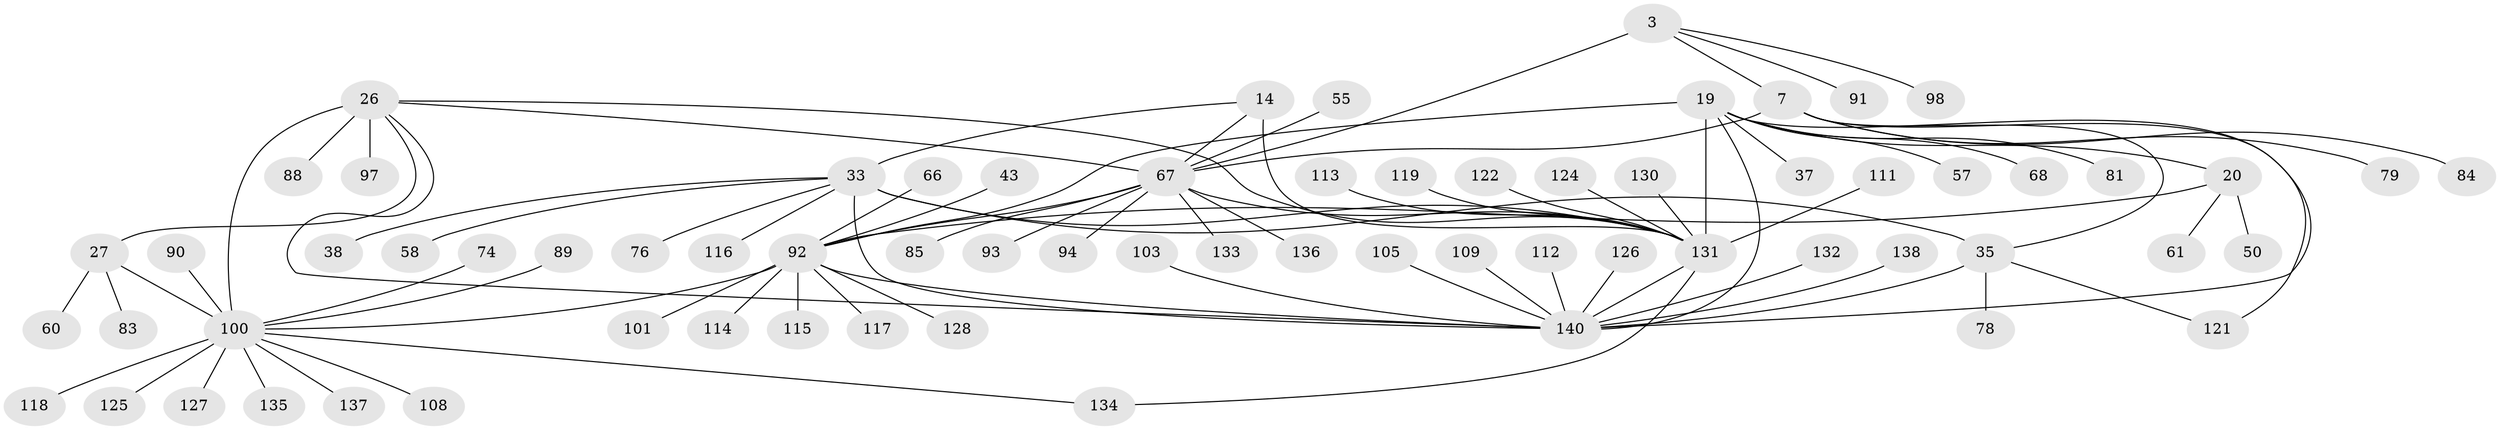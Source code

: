 // original degree distribution, {6: 0.02857142857142857, 10: 0.04285714285714286, 8: 0.05, 11: 0.02142857142857143, 9: 0.05714285714285714, 13: 0.02142857142857143, 12: 0.014285714285714285, 7: 0.014285714285714285, 5: 0.007142857142857143, 1: 0.5714285714285714, 2: 0.1357142857142857, 4: 0.014285714285714285, 3: 0.02142857142857143}
// Generated by graph-tools (version 1.1) at 2025/54/03/09/25 04:54:23]
// undirected, 70 vertices, 86 edges
graph export_dot {
graph [start="1"]
  node [color=gray90,style=filled];
  3 [super="+1"];
  7 [super="+4"];
  14 [super="+13"];
  19 [super="+16+18"];
  20 [super="+17"];
  26 [super="+23"];
  27 [super="+24"];
  33 [super="+29"];
  35 [super="+34"];
  37;
  38;
  43;
  50;
  55;
  57;
  58;
  60;
  61;
  66;
  67 [super="+6+42+62+45"];
  68;
  74;
  76;
  78 [super="+39"];
  79;
  81;
  83;
  84;
  85;
  88;
  89 [super="+46"];
  90;
  91;
  92 [super="+21"];
  93;
  94;
  97;
  98 [super="+40"];
  100 [super="+28+70"];
  101;
  103;
  105;
  108;
  109;
  111;
  112;
  113;
  114 [super="+41"];
  115 [super="+107"];
  116;
  117;
  118;
  119;
  121;
  122;
  124 [super="+80"];
  125;
  126;
  127;
  128 [super="+75"];
  130 [super="+36+77+87+106"];
  131 [super="+120+129+71+73+95+96+10+53+104"];
  132;
  133;
  134;
  135;
  136;
  137;
  138;
  140 [super="+123+139+65+86+72+82"];
  3 -- 7 [weight=4];
  3 -- 91;
  3 -- 98;
  3 -- 67 [weight=6];
  7 -- 79;
  7 -- 84;
  7 -- 35;
  7 -- 140 [weight=2];
  7 -- 67 [weight=6];
  14 -- 33;
  14 -- 67;
  14 -- 131 [weight=10];
  19 -- 20 [weight=6];
  19 -- 57;
  19 -- 68;
  19 -- 81;
  19 -- 121;
  19 -- 37;
  19 -- 131 [weight=2];
  19 -- 92 [weight=6];
  19 -- 140;
  20 -- 50;
  20 -- 61;
  20 -- 92 [weight=4];
  26 -- 27 [weight=4];
  26 -- 88;
  26 -- 97;
  26 -- 67;
  26 -- 140;
  26 -- 131;
  26 -- 100 [weight=6];
  27 -- 83;
  27 -- 60;
  27 -- 100 [weight=6];
  33 -- 35 [weight=4];
  33 -- 38;
  33 -- 76;
  33 -- 116;
  33 -- 58;
  33 -- 131;
  33 -- 140 [weight=6];
  35 -- 121;
  35 -- 78;
  35 -- 140 [weight=6];
  43 -- 92;
  55 -- 67;
  66 -- 92;
  67 -- 133;
  67 -- 136;
  67 -- 85;
  67 -- 94;
  67 -- 92;
  67 -- 93;
  67 -- 131;
  74 -- 100;
  89 -- 100;
  90 -- 100;
  92 -- 128;
  92 -- 101;
  92 -- 140 [weight=2];
  92 -- 114;
  92 -- 115;
  92 -- 117;
  92 -- 100 [weight=2];
  100 -- 134;
  100 -- 135;
  100 -- 137;
  100 -- 108;
  100 -- 118;
  100 -- 125;
  100 -- 127;
  103 -- 140;
  105 -- 140;
  109 -- 140;
  111 -- 131;
  112 -- 140;
  113 -- 131;
  119 -- 131;
  122 -- 131;
  124 -- 131;
  126 -- 140;
  130 -- 131;
  131 -- 134;
  131 -- 140;
  132 -- 140;
  138 -- 140;
}
